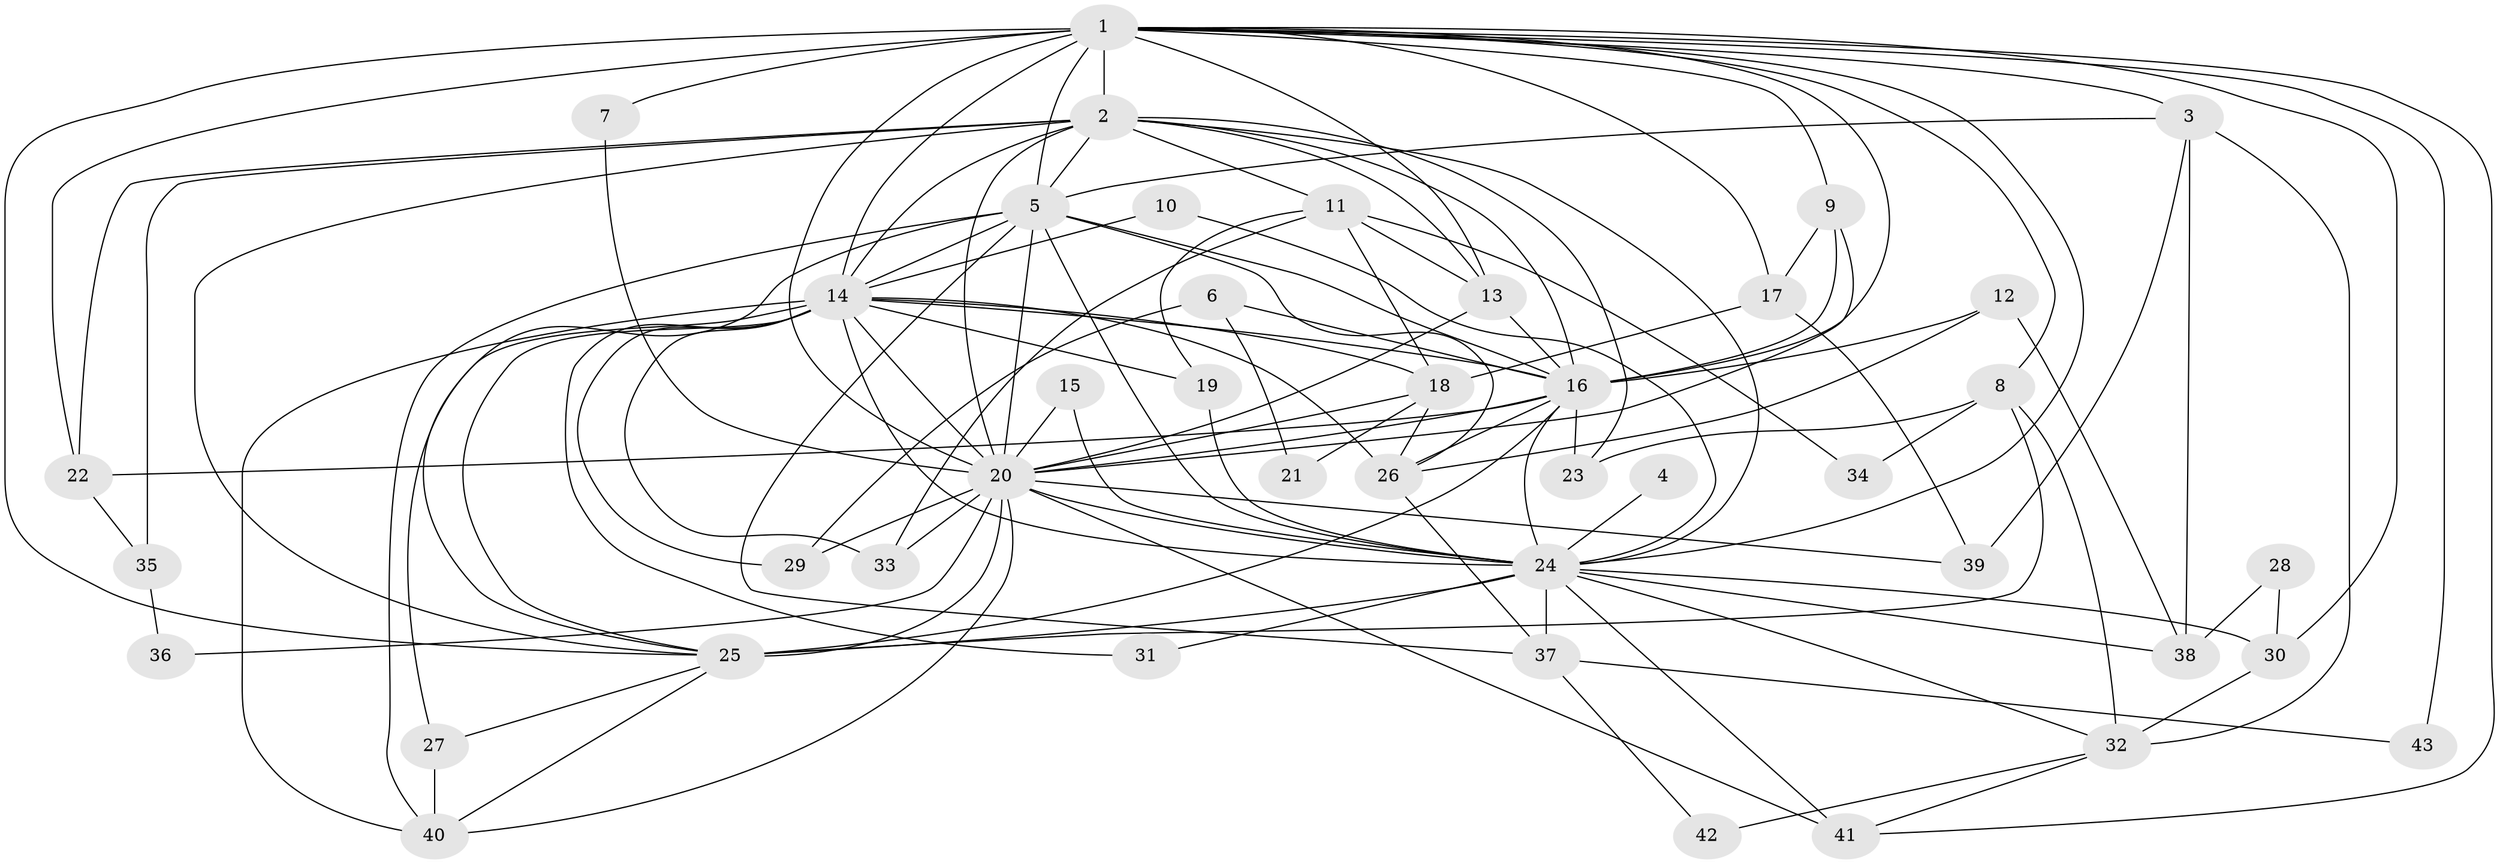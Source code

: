 // original degree distribution, {16: 0.023255813953488372, 24: 0.011627906976744186, 21: 0.011627906976744186, 20: 0.011627906976744186, 17: 0.023255813953488372, 14: 0.023255813953488372, 19: 0.011627906976744186, 3: 0.20930232558139536, 4: 0.09302325581395349, 5: 0.03488372093023256, 2: 0.4883720930232558, 6: 0.046511627906976744, 7: 0.011627906976744186}
// Generated by graph-tools (version 1.1) at 2025/01/03/09/25 03:01:36]
// undirected, 43 vertices, 118 edges
graph export_dot {
graph [start="1"]
  node [color=gray90,style=filled];
  1;
  2;
  3;
  4;
  5;
  6;
  7;
  8;
  9;
  10;
  11;
  12;
  13;
  14;
  15;
  16;
  17;
  18;
  19;
  20;
  21;
  22;
  23;
  24;
  25;
  26;
  27;
  28;
  29;
  30;
  31;
  32;
  33;
  34;
  35;
  36;
  37;
  38;
  39;
  40;
  41;
  42;
  43;
  1 -- 2 [weight=2.0];
  1 -- 3 [weight=1.0];
  1 -- 5 [weight=2.0];
  1 -- 7 [weight=2.0];
  1 -- 8 [weight=1.0];
  1 -- 9 [weight=1.0];
  1 -- 13 [weight=1.0];
  1 -- 14 [weight=2.0];
  1 -- 16 [weight=2.0];
  1 -- 17 [weight=1.0];
  1 -- 20 [weight=4.0];
  1 -- 22 [weight=1.0];
  1 -- 24 [weight=2.0];
  1 -- 25 [weight=2.0];
  1 -- 30 [weight=1.0];
  1 -- 41 [weight=1.0];
  1 -- 43 [weight=2.0];
  2 -- 5 [weight=2.0];
  2 -- 11 [weight=1.0];
  2 -- 13 [weight=1.0];
  2 -- 14 [weight=1.0];
  2 -- 16 [weight=3.0];
  2 -- 20 [weight=3.0];
  2 -- 22 [weight=1.0];
  2 -- 23 [weight=1.0];
  2 -- 24 [weight=1.0];
  2 -- 25 [weight=1.0];
  2 -- 35 [weight=1.0];
  3 -- 5 [weight=1.0];
  3 -- 32 [weight=1.0];
  3 -- 38 [weight=1.0];
  3 -- 39 [weight=1.0];
  4 -- 24 [weight=1.0];
  5 -- 14 [weight=2.0];
  5 -- 16 [weight=2.0];
  5 -- 20 [weight=2.0];
  5 -- 24 [weight=1.0];
  5 -- 25 [weight=1.0];
  5 -- 26 [weight=1.0];
  5 -- 37 [weight=1.0];
  5 -- 40 [weight=1.0];
  6 -- 16 [weight=2.0];
  6 -- 21 [weight=1.0];
  6 -- 29 [weight=1.0];
  7 -- 20 [weight=1.0];
  8 -- 23 [weight=1.0];
  8 -- 25 [weight=1.0];
  8 -- 32 [weight=1.0];
  8 -- 34 [weight=1.0];
  9 -- 16 [weight=1.0];
  9 -- 17 [weight=1.0];
  9 -- 20 [weight=1.0];
  10 -- 14 [weight=1.0];
  10 -- 24 [weight=1.0];
  11 -- 13 [weight=1.0];
  11 -- 18 [weight=1.0];
  11 -- 19 [weight=1.0];
  11 -- 33 [weight=1.0];
  11 -- 34 [weight=1.0];
  12 -- 16 [weight=1.0];
  12 -- 26 [weight=1.0];
  12 -- 38 [weight=1.0];
  13 -- 16 [weight=1.0];
  13 -- 20 [weight=1.0];
  14 -- 16 [weight=1.0];
  14 -- 18 [weight=1.0];
  14 -- 19 [weight=1.0];
  14 -- 20 [weight=2.0];
  14 -- 24 [weight=1.0];
  14 -- 25 [weight=1.0];
  14 -- 26 [weight=1.0];
  14 -- 27 [weight=1.0];
  14 -- 29 [weight=1.0];
  14 -- 31 [weight=1.0];
  14 -- 33 [weight=2.0];
  14 -- 40 [weight=1.0];
  15 -- 20 [weight=2.0];
  15 -- 24 [weight=1.0];
  16 -- 20 [weight=2.0];
  16 -- 22 [weight=1.0];
  16 -- 23 [weight=1.0];
  16 -- 24 [weight=1.0];
  16 -- 25 [weight=1.0];
  16 -- 26 [weight=1.0];
  17 -- 18 [weight=1.0];
  17 -- 39 [weight=1.0];
  18 -- 20 [weight=1.0];
  18 -- 21 [weight=1.0];
  18 -- 26 [weight=1.0];
  19 -- 24 [weight=1.0];
  20 -- 24 [weight=4.0];
  20 -- 25 [weight=3.0];
  20 -- 29 [weight=1.0];
  20 -- 33 [weight=1.0];
  20 -- 36 [weight=1.0];
  20 -- 39 [weight=1.0];
  20 -- 40 [weight=1.0];
  20 -- 41 [weight=1.0];
  22 -- 35 [weight=1.0];
  24 -- 25 [weight=2.0];
  24 -- 30 [weight=1.0];
  24 -- 31 [weight=1.0];
  24 -- 32 [weight=1.0];
  24 -- 37 [weight=1.0];
  24 -- 38 [weight=1.0];
  24 -- 41 [weight=1.0];
  25 -- 27 [weight=1.0];
  25 -- 40 [weight=1.0];
  26 -- 37 [weight=1.0];
  27 -- 40 [weight=1.0];
  28 -- 30 [weight=1.0];
  28 -- 38 [weight=1.0];
  30 -- 32 [weight=2.0];
  32 -- 41 [weight=1.0];
  32 -- 42 [weight=1.0];
  35 -- 36 [weight=1.0];
  37 -- 42 [weight=1.0];
  37 -- 43 [weight=1.0];
}
